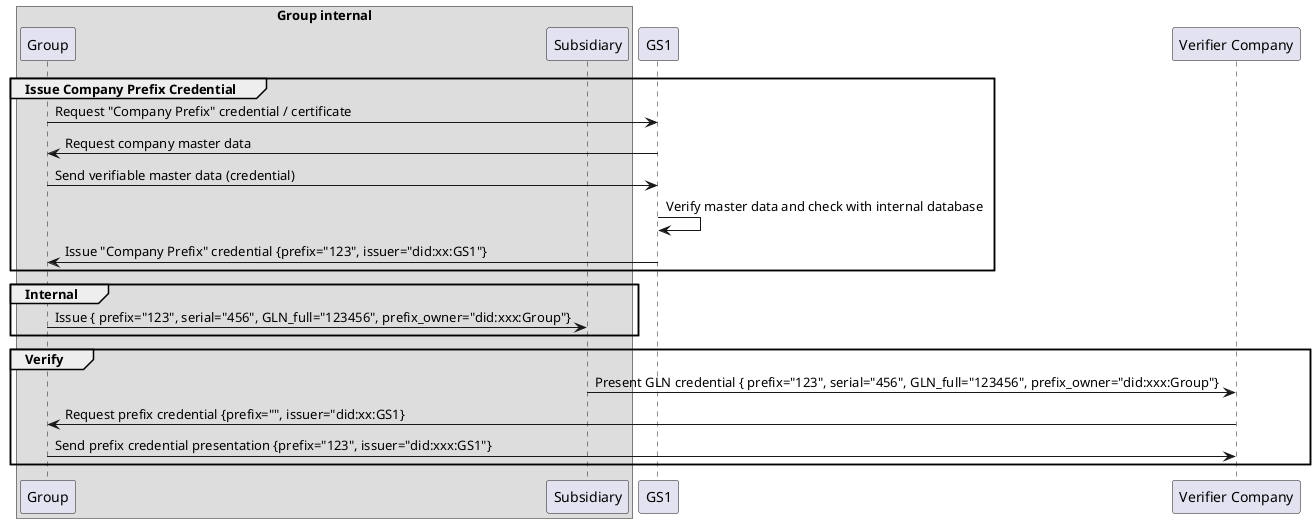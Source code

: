 @startuml
box "Group internal"
participant Group
participant Subsidiary
end box

participant GS1

participant "Verifier Company" as Verifier

group Issue Company Prefix Credential
Group -> GS1: Request "Company Prefix" credential / certificate
GS1 -> Group: Request company master data
Group -> GS1: Send verifiable master data (credential)
GS1 -> GS1: Verify master data and check with internal database
GS1 -> Group: Issue "Company Prefix" credential {prefix="123", issuer="did:xx:GS1"}
end group

group Internal
Group -> Subsidiary: Issue { prefix="123", serial="456", GLN_full="123456", prefix_owner="did:xxx:Group"}
end group

group Verify
Subsidiary -> Verifier: Present GLN credential { prefix="123", serial="456", GLN_full="123456", prefix_owner="did:xxx:Group"}
Verifier -> Group: Request prefix credential {prefix="", issuer="did:xx:GS1}
Group -> Verifier: Send prefix credential presentation {prefix="123", issuer="did:xxx:GS1"}

end group
@enduml
